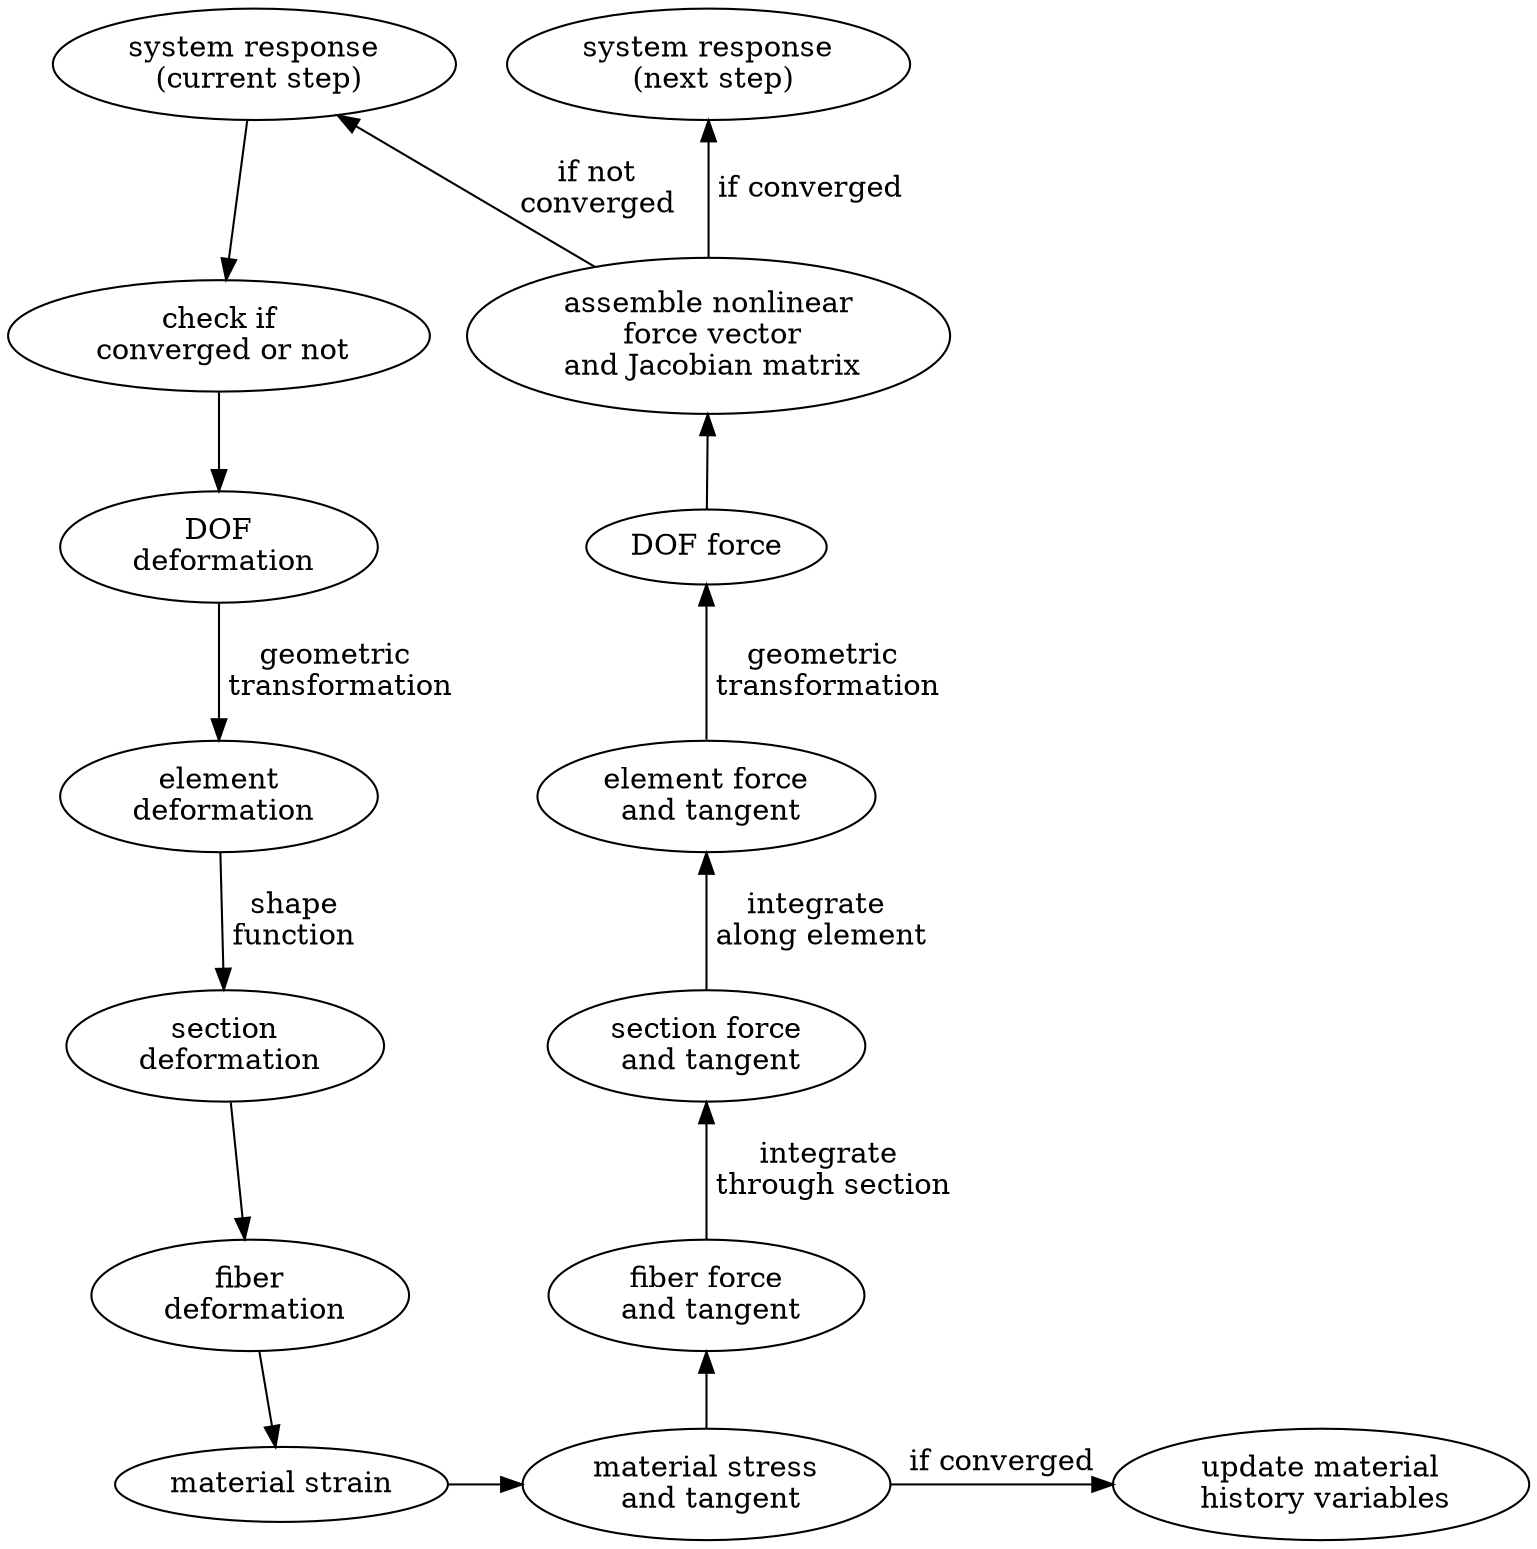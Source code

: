 digraph G {
	node[shape=ellipse];
	System[ label = "system response\n (current step)"];
	SystemNext[ label = "system response\n (next step)"];
	DOFDef[ label = "DOF\n deformation"];
	DOFForce[ label = "DOF force"];
	ElementDef[ label = "element\n deformation"];
	ElementForce[ label = "element force\n and tangent"];
	SectionDef[ label = "section\n deformation"];
	SectionForce[ label = "section force\n and tangent"];
	FiberDef[ label = "fiber\n deformation"];
	FiberForce[ label = "fiber force\n and tangent"];
	MaterialStrain[ label = "material strain"];
	MaterialStress[ label = "material stress\n and tangent"];
	MaterialUpdate[ label = "update material\n history variables"];
	CheckConv[ label = "check if\n converged or not"];
	NLForceAndJacobian[ label = "assemble nonlinear\n force vector\n and Jacobian matrix"]
	{rank=same; DOFDef, DOFForce}
	{rank=same; CheckConv, NLForceAndJacobian}
	{rank=same; System, SystemNext}
	{rank=same; ElementDef, ElementForce}
	{rank=same; SectionDef, SectionForce}
	{rank=same; FiberDef, FiberForce}
	{rank=same; MaterialStrain, MaterialStress, MaterialUpdate}
	System -> CheckConv -> DOFDef
	DOFDef -> ElementDef[label = "geometric\n transformation"]
	ElementDef -> SectionDef[ label = " shape\n function"]
	SectionDef -> FiberDef
	FiberDef -> MaterialStrain
	MaterialStrain -> MaterialStress
	MaterialStress -> MaterialUpdate[label = "if converged"]
	MaterialStress -> FiberForce
	FiberForce -> SectionForce[ label = "integrate\n through section"]
	SectionForce -> ElementForce[ label = "integrate\n along element"]
	ElementForce -> DOFForce[label = "geometric\n transformation"]
	DOFForce -> NLForceAndJacobian
	NLForceAndJacobian -> System[ label = " if not\n converged"]
	NLForceAndJacobian -> SystemNext[ label = " if converged"]
}
